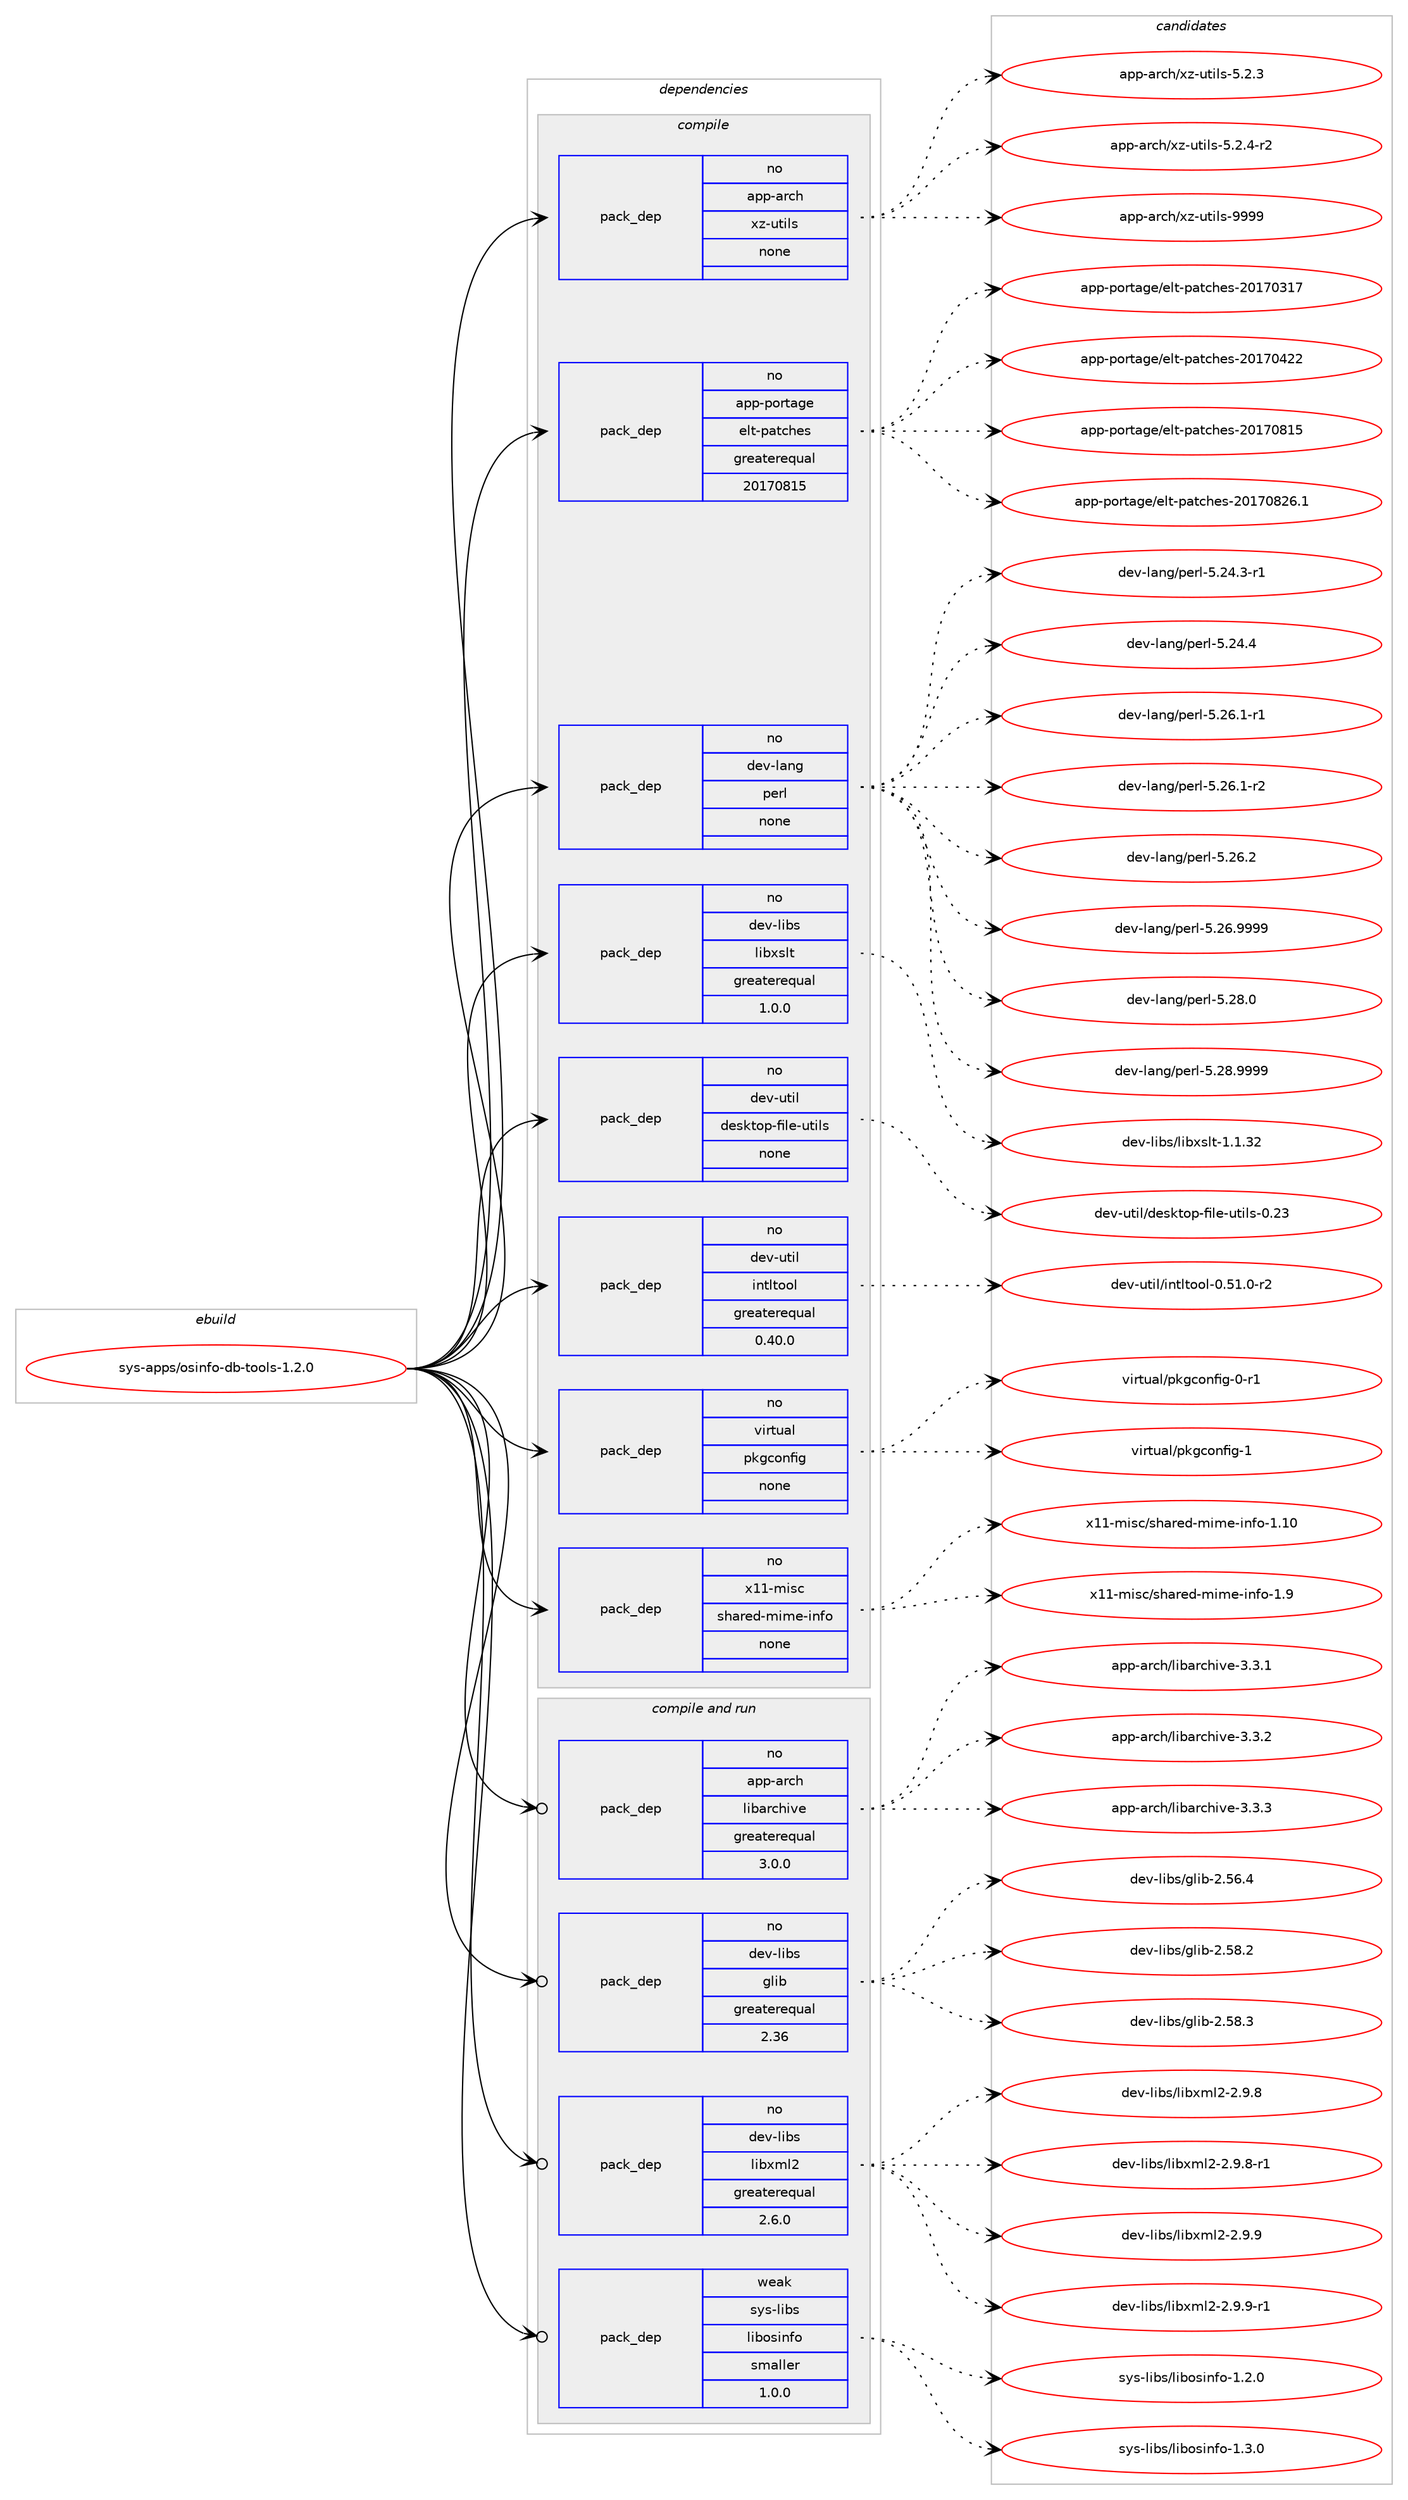 digraph prolog {

# *************
# Graph options
# *************

newrank=true;
concentrate=true;
compound=true;
graph [rankdir=LR,fontname=Helvetica,fontsize=10,ranksep=1.5];#, ranksep=2.5, nodesep=0.2];
edge  [arrowhead=vee];
node  [fontname=Helvetica,fontsize=10];

# **********
# The ebuild
# **********

subgraph cluster_leftcol {
color=gray;
rank=same;
label=<<i>ebuild</i>>;
id [label="sys-apps/osinfo-db-tools-1.2.0", color=red, width=4, href="../sys-apps/osinfo-db-tools-1.2.0.svg"];
}

# ****************
# The dependencies
# ****************

subgraph cluster_midcol {
color=gray;
label=<<i>dependencies</i>>;
subgraph cluster_compile {
fillcolor="#eeeeee";
style=filled;
label=<<i>compile</i>>;
subgraph pack1228441 {
dependency1713098 [label=<<TABLE BORDER="0" CELLBORDER="1" CELLSPACING="0" CELLPADDING="4" WIDTH="220"><TR><TD ROWSPAN="6" CELLPADDING="30">pack_dep</TD></TR><TR><TD WIDTH="110">no</TD></TR><TR><TD>app-arch</TD></TR><TR><TD>xz-utils</TD></TR><TR><TD>none</TD></TR><TR><TD></TD></TR></TABLE>>, shape=none, color=blue];
}
id:e -> dependency1713098:w [weight=20,style="solid",arrowhead="vee"];
subgraph pack1228442 {
dependency1713099 [label=<<TABLE BORDER="0" CELLBORDER="1" CELLSPACING="0" CELLPADDING="4" WIDTH="220"><TR><TD ROWSPAN="6" CELLPADDING="30">pack_dep</TD></TR><TR><TD WIDTH="110">no</TD></TR><TR><TD>app-portage</TD></TR><TR><TD>elt-patches</TD></TR><TR><TD>greaterequal</TD></TR><TR><TD>20170815</TD></TR></TABLE>>, shape=none, color=blue];
}
id:e -> dependency1713099:w [weight=20,style="solid",arrowhead="vee"];
subgraph pack1228443 {
dependency1713100 [label=<<TABLE BORDER="0" CELLBORDER="1" CELLSPACING="0" CELLPADDING="4" WIDTH="220"><TR><TD ROWSPAN="6" CELLPADDING="30">pack_dep</TD></TR><TR><TD WIDTH="110">no</TD></TR><TR><TD>dev-lang</TD></TR><TR><TD>perl</TD></TR><TR><TD>none</TD></TR><TR><TD></TD></TR></TABLE>>, shape=none, color=blue];
}
id:e -> dependency1713100:w [weight=20,style="solid",arrowhead="vee"];
subgraph pack1228444 {
dependency1713101 [label=<<TABLE BORDER="0" CELLBORDER="1" CELLSPACING="0" CELLPADDING="4" WIDTH="220"><TR><TD ROWSPAN="6" CELLPADDING="30">pack_dep</TD></TR><TR><TD WIDTH="110">no</TD></TR><TR><TD>dev-libs</TD></TR><TR><TD>libxslt</TD></TR><TR><TD>greaterequal</TD></TR><TR><TD>1.0.0</TD></TR></TABLE>>, shape=none, color=blue];
}
id:e -> dependency1713101:w [weight=20,style="solid",arrowhead="vee"];
subgraph pack1228445 {
dependency1713102 [label=<<TABLE BORDER="0" CELLBORDER="1" CELLSPACING="0" CELLPADDING="4" WIDTH="220"><TR><TD ROWSPAN="6" CELLPADDING="30">pack_dep</TD></TR><TR><TD WIDTH="110">no</TD></TR><TR><TD>dev-util</TD></TR><TR><TD>desktop-file-utils</TD></TR><TR><TD>none</TD></TR><TR><TD></TD></TR></TABLE>>, shape=none, color=blue];
}
id:e -> dependency1713102:w [weight=20,style="solid",arrowhead="vee"];
subgraph pack1228446 {
dependency1713103 [label=<<TABLE BORDER="0" CELLBORDER="1" CELLSPACING="0" CELLPADDING="4" WIDTH="220"><TR><TD ROWSPAN="6" CELLPADDING="30">pack_dep</TD></TR><TR><TD WIDTH="110">no</TD></TR><TR><TD>dev-util</TD></TR><TR><TD>intltool</TD></TR><TR><TD>greaterequal</TD></TR><TR><TD>0.40.0</TD></TR></TABLE>>, shape=none, color=blue];
}
id:e -> dependency1713103:w [weight=20,style="solid",arrowhead="vee"];
subgraph pack1228447 {
dependency1713104 [label=<<TABLE BORDER="0" CELLBORDER="1" CELLSPACING="0" CELLPADDING="4" WIDTH="220"><TR><TD ROWSPAN="6" CELLPADDING="30">pack_dep</TD></TR><TR><TD WIDTH="110">no</TD></TR><TR><TD>virtual</TD></TR><TR><TD>pkgconfig</TD></TR><TR><TD>none</TD></TR><TR><TD></TD></TR></TABLE>>, shape=none, color=blue];
}
id:e -> dependency1713104:w [weight=20,style="solid",arrowhead="vee"];
subgraph pack1228448 {
dependency1713105 [label=<<TABLE BORDER="0" CELLBORDER="1" CELLSPACING="0" CELLPADDING="4" WIDTH="220"><TR><TD ROWSPAN="6" CELLPADDING="30">pack_dep</TD></TR><TR><TD WIDTH="110">no</TD></TR><TR><TD>x11-misc</TD></TR><TR><TD>shared-mime-info</TD></TR><TR><TD>none</TD></TR><TR><TD></TD></TR></TABLE>>, shape=none, color=blue];
}
id:e -> dependency1713105:w [weight=20,style="solid",arrowhead="vee"];
}
subgraph cluster_compileandrun {
fillcolor="#eeeeee";
style=filled;
label=<<i>compile and run</i>>;
subgraph pack1228449 {
dependency1713106 [label=<<TABLE BORDER="0" CELLBORDER="1" CELLSPACING="0" CELLPADDING="4" WIDTH="220"><TR><TD ROWSPAN="6" CELLPADDING="30">pack_dep</TD></TR><TR><TD WIDTH="110">no</TD></TR><TR><TD>app-arch</TD></TR><TR><TD>libarchive</TD></TR><TR><TD>greaterequal</TD></TR><TR><TD>3.0.0</TD></TR></TABLE>>, shape=none, color=blue];
}
id:e -> dependency1713106:w [weight=20,style="solid",arrowhead="odotvee"];
subgraph pack1228450 {
dependency1713107 [label=<<TABLE BORDER="0" CELLBORDER="1" CELLSPACING="0" CELLPADDING="4" WIDTH="220"><TR><TD ROWSPAN="6" CELLPADDING="30">pack_dep</TD></TR><TR><TD WIDTH="110">no</TD></TR><TR><TD>dev-libs</TD></TR><TR><TD>glib</TD></TR><TR><TD>greaterequal</TD></TR><TR><TD>2.36</TD></TR></TABLE>>, shape=none, color=blue];
}
id:e -> dependency1713107:w [weight=20,style="solid",arrowhead="odotvee"];
subgraph pack1228451 {
dependency1713108 [label=<<TABLE BORDER="0" CELLBORDER="1" CELLSPACING="0" CELLPADDING="4" WIDTH="220"><TR><TD ROWSPAN="6" CELLPADDING="30">pack_dep</TD></TR><TR><TD WIDTH="110">no</TD></TR><TR><TD>dev-libs</TD></TR><TR><TD>libxml2</TD></TR><TR><TD>greaterequal</TD></TR><TR><TD>2.6.0</TD></TR></TABLE>>, shape=none, color=blue];
}
id:e -> dependency1713108:w [weight=20,style="solid",arrowhead="odotvee"];
subgraph pack1228452 {
dependency1713109 [label=<<TABLE BORDER="0" CELLBORDER="1" CELLSPACING="0" CELLPADDING="4" WIDTH="220"><TR><TD ROWSPAN="6" CELLPADDING="30">pack_dep</TD></TR><TR><TD WIDTH="110">weak</TD></TR><TR><TD>sys-libs</TD></TR><TR><TD>libosinfo</TD></TR><TR><TD>smaller</TD></TR><TR><TD>1.0.0</TD></TR></TABLE>>, shape=none, color=blue];
}
id:e -> dependency1713109:w [weight=20,style="solid",arrowhead="odotvee"];
}
subgraph cluster_run {
fillcolor="#eeeeee";
style=filled;
label=<<i>run</i>>;
}
}

# **************
# The candidates
# **************

subgraph cluster_choices {
rank=same;
color=gray;
label=<<i>candidates</i>>;

subgraph choice1228441 {
color=black;
nodesep=1;
choice971121124597114991044712012245117116105108115455346504651 [label="app-arch/xz-utils-5.2.3", color=red, width=4,href="../app-arch/xz-utils-5.2.3.svg"];
choice9711211245971149910447120122451171161051081154553465046524511450 [label="app-arch/xz-utils-5.2.4-r2", color=red, width=4,href="../app-arch/xz-utils-5.2.4-r2.svg"];
choice9711211245971149910447120122451171161051081154557575757 [label="app-arch/xz-utils-9999", color=red, width=4,href="../app-arch/xz-utils-9999.svg"];
dependency1713098:e -> choice971121124597114991044712012245117116105108115455346504651:w [style=dotted,weight="100"];
dependency1713098:e -> choice9711211245971149910447120122451171161051081154553465046524511450:w [style=dotted,weight="100"];
dependency1713098:e -> choice9711211245971149910447120122451171161051081154557575757:w [style=dotted,weight="100"];
}
subgraph choice1228442 {
color=black;
nodesep=1;
choice97112112451121111141169710310147101108116451129711699104101115455048495548514955 [label="app-portage/elt-patches-20170317", color=red, width=4,href="../app-portage/elt-patches-20170317.svg"];
choice97112112451121111141169710310147101108116451129711699104101115455048495548525050 [label="app-portage/elt-patches-20170422", color=red, width=4,href="../app-portage/elt-patches-20170422.svg"];
choice97112112451121111141169710310147101108116451129711699104101115455048495548564953 [label="app-portage/elt-patches-20170815", color=red, width=4,href="../app-portage/elt-patches-20170815.svg"];
choice971121124511211111411697103101471011081164511297116991041011154550484955485650544649 [label="app-portage/elt-patches-20170826.1", color=red, width=4,href="../app-portage/elt-patches-20170826.1.svg"];
dependency1713099:e -> choice97112112451121111141169710310147101108116451129711699104101115455048495548514955:w [style=dotted,weight="100"];
dependency1713099:e -> choice97112112451121111141169710310147101108116451129711699104101115455048495548525050:w [style=dotted,weight="100"];
dependency1713099:e -> choice97112112451121111141169710310147101108116451129711699104101115455048495548564953:w [style=dotted,weight="100"];
dependency1713099:e -> choice971121124511211111411697103101471011081164511297116991041011154550484955485650544649:w [style=dotted,weight="100"];
}
subgraph choice1228443 {
color=black;
nodesep=1;
choice100101118451089711010347112101114108455346505246514511449 [label="dev-lang/perl-5.24.3-r1", color=red, width=4,href="../dev-lang/perl-5.24.3-r1.svg"];
choice10010111845108971101034711210111410845534650524652 [label="dev-lang/perl-5.24.4", color=red, width=4,href="../dev-lang/perl-5.24.4.svg"];
choice100101118451089711010347112101114108455346505446494511449 [label="dev-lang/perl-5.26.1-r1", color=red, width=4,href="../dev-lang/perl-5.26.1-r1.svg"];
choice100101118451089711010347112101114108455346505446494511450 [label="dev-lang/perl-5.26.1-r2", color=red, width=4,href="../dev-lang/perl-5.26.1-r2.svg"];
choice10010111845108971101034711210111410845534650544650 [label="dev-lang/perl-5.26.2", color=red, width=4,href="../dev-lang/perl-5.26.2.svg"];
choice10010111845108971101034711210111410845534650544657575757 [label="dev-lang/perl-5.26.9999", color=red, width=4,href="../dev-lang/perl-5.26.9999.svg"];
choice10010111845108971101034711210111410845534650564648 [label="dev-lang/perl-5.28.0", color=red, width=4,href="../dev-lang/perl-5.28.0.svg"];
choice10010111845108971101034711210111410845534650564657575757 [label="dev-lang/perl-5.28.9999", color=red, width=4,href="../dev-lang/perl-5.28.9999.svg"];
dependency1713100:e -> choice100101118451089711010347112101114108455346505246514511449:w [style=dotted,weight="100"];
dependency1713100:e -> choice10010111845108971101034711210111410845534650524652:w [style=dotted,weight="100"];
dependency1713100:e -> choice100101118451089711010347112101114108455346505446494511449:w [style=dotted,weight="100"];
dependency1713100:e -> choice100101118451089711010347112101114108455346505446494511450:w [style=dotted,weight="100"];
dependency1713100:e -> choice10010111845108971101034711210111410845534650544650:w [style=dotted,weight="100"];
dependency1713100:e -> choice10010111845108971101034711210111410845534650544657575757:w [style=dotted,weight="100"];
dependency1713100:e -> choice10010111845108971101034711210111410845534650564648:w [style=dotted,weight="100"];
dependency1713100:e -> choice10010111845108971101034711210111410845534650564657575757:w [style=dotted,weight="100"];
}
subgraph choice1228444 {
color=black;
nodesep=1;
choice1001011184510810598115471081059812011510811645494649465150 [label="dev-libs/libxslt-1.1.32", color=red, width=4,href="../dev-libs/libxslt-1.1.32.svg"];
dependency1713101:e -> choice1001011184510810598115471081059812011510811645494649465150:w [style=dotted,weight="100"];
}
subgraph choice1228445 {
color=black;
nodesep=1;
choice100101118451171161051084710010111510711611111245102105108101451171161051081154548465051 [label="dev-util/desktop-file-utils-0.23", color=red, width=4,href="../dev-util/desktop-file-utils-0.23.svg"];
dependency1713102:e -> choice100101118451171161051084710010111510711611111245102105108101451171161051081154548465051:w [style=dotted,weight="100"];
}
subgraph choice1228446 {
color=black;
nodesep=1;
choice1001011184511711610510847105110116108116111111108454846534946484511450 [label="dev-util/intltool-0.51.0-r2", color=red, width=4,href="../dev-util/intltool-0.51.0-r2.svg"];
dependency1713103:e -> choice1001011184511711610510847105110116108116111111108454846534946484511450:w [style=dotted,weight="100"];
}
subgraph choice1228447 {
color=black;
nodesep=1;
choice11810511411611797108471121071039911111010210510345484511449 [label="virtual/pkgconfig-0-r1", color=red, width=4,href="../virtual/pkgconfig-0-r1.svg"];
choice1181051141161179710847112107103991111101021051034549 [label="virtual/pkgconfig-1", color=red, width=4,href="../virtual/pkgconfig-1.svg"];
dependency1713104:e -> choice11810511411611797108471121071039911111010210510345484511449:w [style=dotted,weight="100"];
dependency1713104:e -> choice1181051141161179710847112107103991111101021051034549:w [style=dotted,weight="100"];
}
subgraph choice1228448 {
color=black;
nodesep=1;
choice12049494510910511599471151049711410110045109105109101451051101021114549464948 [label="x11-misc/shared-mime-info-1.10", color=red, width=4,href="../x11-misc/shared-mime-info-1.10.svg"];
choice120494945109105115994711510497114101100451091051091014510511010211145494657 [label="x11-misc/shared-mime-info-1.9", color=red, width=4,href="../x11-misc/shared-mime-info-1.9.svg"];
dependency1713105:e -> choice12049494510910511599471151049711410110045109105109101451051101021114549464948:w [style=dotted,weight="100"];
dependency1713105:e -> choice120494945109105115994711510497114101100451091051091014510511010211145494657:w [style=dotted,weight="100"];
}
subgraph choice1228449 {
color=black;
nodesep=1;
choice9711211245971149910447108105989711499104105118101455146514649 [label="app-arch/libarchive-3.3.1", color=red, width=4,href="../app-arch/libarchive-3.3.1.svg"];
choice9711211245971149910447108105989711499104105118101455146514650 [label="app-arch/libarchive-3.3.2", color=red, width=4,href="../app-arch/libarchive-3.3.2.svg"];
choice9711211245971149910447108105989711499104105118101455146514651 [label="app-arch/libarchive-3.3.3", color=red, width=4,href="../app-arch/libarchive-3.3.3.svg"];
dependency1713106:e -> choice9711211245971149910447108105989711499104105118101455146514649:w [style=dotted,weight="100"];
dependency1713106:e -> choice9711211245971149910447108105989711499104105118101455146514650:w [style=dotted,weight="100"];
dependency1713106:e -> choice9711211245971149910447108105989711499104105118101455146514651:w [style=dotted,weight="100"];
}
subgraph choice1228450 {
color=black;
nodesep=1;
choice1001011184510810598115471031081059845504653544652 [label="dev-libs/glib-2.56.4", color=red, width=4,href="../dev-libs/glib-2.56.4.svg"];
choice1001011184510810598115471031081059845504653564650 [label="dev-libs/glib-2.58.2", color=red, width=4,href="../dev-libs/glib-2.58.2.svg"];
choice1001011184510810598115471031081059845504653564651 [label="dev-libs/glib-2.58.3", color=red, width=4,href="../dev-libs/glib-2.58.3.svg"];
dependency1713107:e -> choice1001011184510810598115471031081059845504653544652:w [style=dotted,weight="100"];
dependency1713107:e -> choice1001011184510810598115471031081059845504653564650:w [style=dotted,weight="100"];
dependency1713107:e -> choice1001011184510810598115471031081059845504653564651:w [style=dotted,weight="100"];
}
subgraph choice1228451 {
color=black;
nodesep=1;
choice1001011184510810598115471081059812010910850455046574656 [label="dev-libs/libxml2-2.9.8", color=red, width=4,href="../dev-libs/libxml2-2.9.8.svg"];
choice10010111845108105981154710810598120109108504550465746564511449 [label="dev-libs/libxml2-2.9.8-r1", color=red, width=4,href="../dev-libs/libxml2-2.9.8-r1.svg"];
choice1001011184510810598115471081059812010910850455046574657 [label="dev-libs/libxml2-2.9.9", color=red, width=4,href="../dev-libs/libxml2-2.9.9.svg"];
choice10010111845108105981154710810598120109108504550465746574511449 [label="dev-libs/libxml2-2.9.9-r1", color=red, width=4,href="../dev-libs/libxml2-2.9.9-r1.svg"];
dependency1713108:e -> choice1001011184510810598115471081059812010910850455046574656:w [style=dotted,weight="100"];
dependency1713108:e -> choice10010111845108105981154710810598120109108504550465746564511449:w [style=dotted,weight="100"];
dependency1713108:e -> choice1001011184510810598115471081059812010910850455046574657:w [style=dotted,weight="100"];
dependency1713108:e -> choice10010111845108105981154710810598120109108504550465746574511449:w [style=dotted,weight="100"];
}
subgraph choice1228452 {
color=black;
nodesep=1;
choice11512111545108105981154710810598111115105110102111454946504648 [label="sys-libs/libosinfo-1.2.0", color=red, width=4,href="../sys-libs/libosinfo-1.2.0.svg"];
choice11512111545108105981154710810598111115105110102111454946514648 [label="sys-libs/libosinfo-1.3.0", color=red, width=4,href="../sys-libs/libosinfo-1.3.0.svg"];
dependency1713109:e -> choice11512111545108105981154710810598111115105110102111454946504648:w [style=dotted,weight="100"];
dependency1713109:e -> choice11512111545108105981154710810598111115105110102111454946514648:w [style=dotted,weight="100"];
}
}

}
